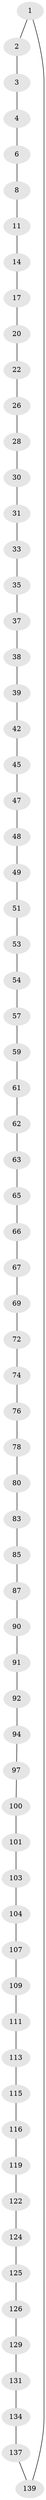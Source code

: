 // original degree distribution, {2: 1.0}
// Generated by graph-tools (version 1.1) at 2025/20/03/04/25 18:20:02]
// undirected, 70 vertices, 70 edges
graph export_dot {
graph [start="1"]
  node [color=gray90,style=filled];
  1;
  2;
  3;
  4 [super="+5"];
  6 [super="+7"];
  8 [super="+9"];
  11 [super="+12"];
  14 [super="+15"];
  17 [super="+18"];
  20 [super="+21"];
  22 [super="+23"];
  26 [super="+27"];
  28 [super="+29"];
  30;
  31 [super="+32"];
  33 [super="+34"];
  35 [super="+36"];
  37;
  38;
  39 [super="+40"];
  42 [super="+43"];
  45 [super="+46"];
  47;
  48;
  49 [super="+50"];
  51 [super="+52"];
  53;
  54 [super="+55"];
  57 [super="+58"];
  59 [super="+60"];
  61;
  62;
  63 [super="+64"];
  65;
  66;
  67 [super="+68"];
  69 [super="+70"];
  72 [super="+73"];
  74 [super="+75"];
  76 [super="+77"];
  78 [super="+79"];
  80 [super="+81"];
  83 [super="+84"];
  85 [super="+86"];
  87 [super="+88"];
  90;
  91;
  92 [super="+93"];
  94 [super="+95"];
  97 [super="+98"];
  100;
  101 [super="+102"];
  103;
  104 [super="+105"];
  107 [super="+108"];
  109 [super="+110"];
  111 [super="+112"];
  113 [super="+114"];
  115;
  116 [super="+117"];
  119 [super="+120"];
  122 [super="+123"];
  124;
  125;
  126 [super="+127"];
  129 [super="+130"];
  131 [super="+132"];
  134 [super="+135"];
  137 [super="+138"];
  139 [super="+140"];
  1 -- 2;
  1 -- 139;
  2 -- 3;
  3 -- 4;
  4 -- 6;
  6 -- 8;
  8 -- 11;
  11 -- 14;
  14 -- 17;
  17 -- 20;
  20 -- 22;
  22 -- 26;
  26 -- 28;
  28 -- 30;
  30 -- 31;
  31 -- 33;
  33 -- 35;
  35 -- 37;
  37 -- 38;
  38 -- 39;
  39 -- 42;
  42 -- 45;
  45 -- 47;
  47 -- 48;
  48 -- 49;
  49 -- 51;
  51 -- 53;
  53 -- 54;
  54 -- 57;
  57 -- 59;
  59 -- 61;
  61 -- 62;
  62 -- 63;
  63 -- 65;
  65 -- 66;
  66 -- 67;
  67 -- 69;
  69 -- 72;
  72 -- 74;
  74 -- 76;
  76 -- 78;
  78 -- 80;
  80 -- 83;
  83 -- 85;
  85 -- 87;
  87 -- 90;
  90 -- 91;
  91 -- 92;
  92 -- 94;
  94 -- 97;
  97 -- 100;
  100 -- 101;
  101 -- 103;
  103 -- 104;
  104 -- 107;
  107 -- 109;
  109 -- 111;
  111 -- 113;
  113 -- 115;
  115 -- 116;
  116 -- 119;
  119 -- 122;
  122 -- 124;
  124 -- 125;
  125 -- 126;
  126 -- 129;
  129 -- 131;
  131 -- 134;
  134 -- 137;
  137 -- 139;
}
